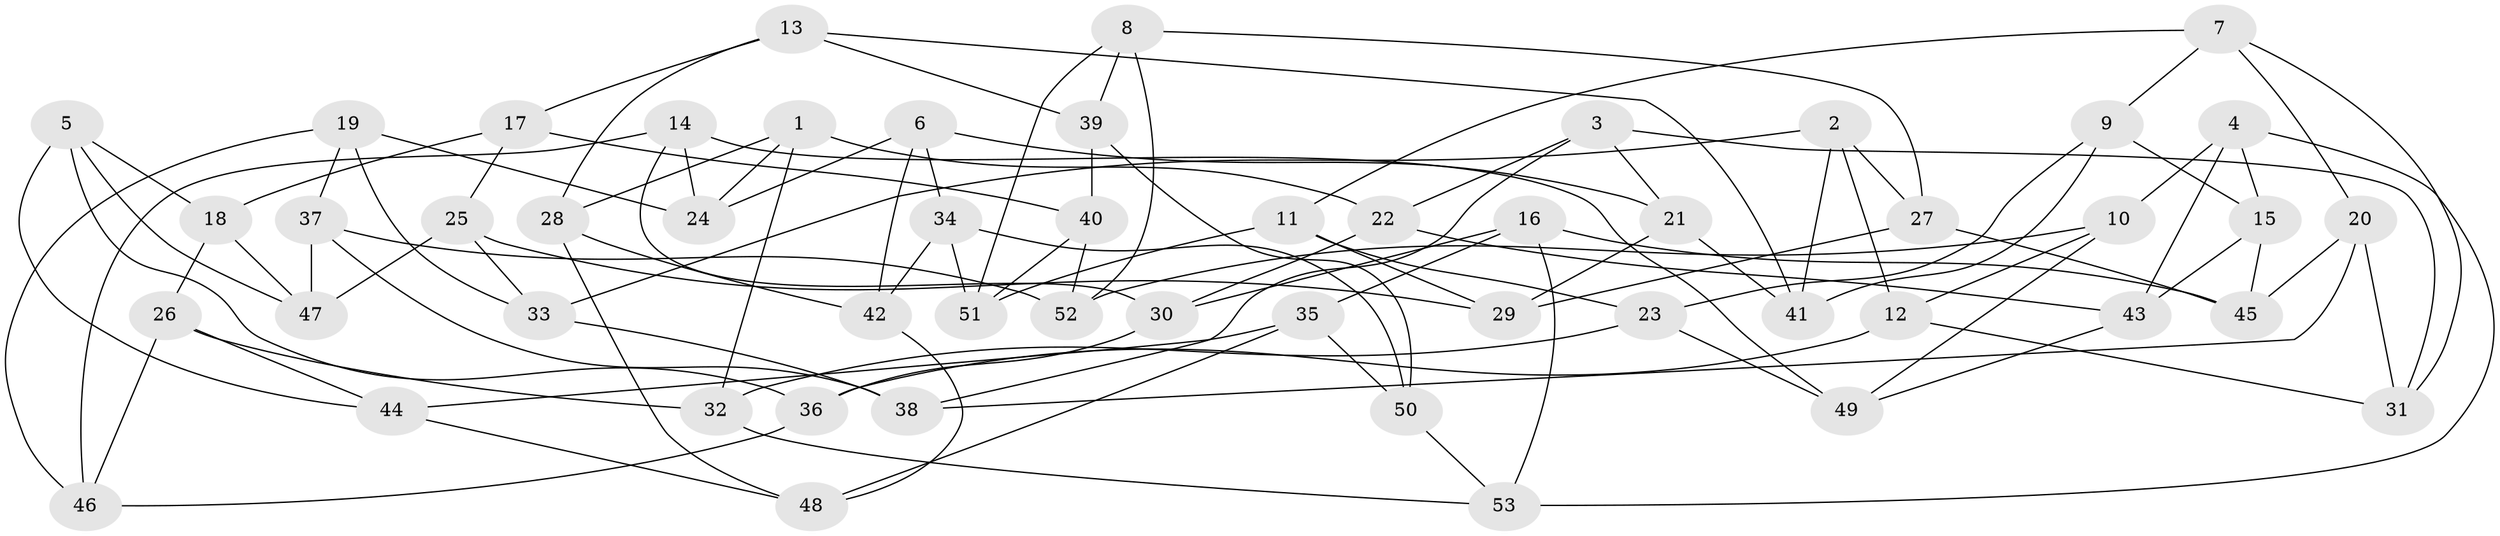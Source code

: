 // coarse degree distribution, {6: 0.5, 4: 0.3125, 5: 0.15625, 3: 0.03125}
// Generated by graph-tools (version 1.1) at 2025/52/02/27/25 19:52:29]
// undirected, 53 vertices, 106 edges
graph export_dot {
graph [start="1"]
  node [color=gray90,style=filled];
  1;
  2;
  3;
  4;
  5;
  6;
  7;
  8;
  9;
  10;
  11;
  12;
  13;
  14;
  15;
  16;
  17;
  18;
  19;
  20;
  21;
  22;
  23;
  24;
  25;
  26;
  27;
  28;
  29;
  30;
  31;
  32;
  33;
  34;
  35;
  36;
  37;
  38;
  39;
  40;
  41;
  42;
  43;
  44;
  45;
  46;
  47;
  48;
  49;
  50;
  51;
  52;
  53;
  1 -- 28;
  1 -- 22;
  1 -- 32;
  1 -- 24;
  2 -- 33;
  2 -- 12;
  2 -- 27;
  2 -- 41;
  3 -- 38;
  3 -- 21;
  3 -- 31;
  3 -- 22;
  4 -- 43;
  4 -- 53;
  4 -- 15;
  4 -- 10;
  5 -- 47;
  5 -- 18;
  5 -- 44;
  5 -- 36;
  6 -- 24;
  6 -- 42;
  6 -- 21;
  6 -- 34;
  7 -- 9;
  7 -- 11;
  7 -- 20;
  7 -- 31;
  8 -- 52;
  8 -- 27;
  8 -- 51;
  8 -- 39;
  9 -- 15;
  9 -- 23;
  9 -- 41;
  10 -- 12;
  10 -- 52;
  10 -- 49;
  11 -- 51;
  11 -- 23;
  11 -- 29;
  12 -- 31;
  12 -- 36;
  13 -- 17;
  13 -- 28;
  13 -- 41;
  13 -- 39;
  14 -- 46;
  14 -- 30;
  14 -- 49;
  14 -- 24;
  15 -- 43;
  15 -- 45;
  16 -- 53;
  16 -- 30;
  16 -- 35;
  16 -- 45;
  17 -- 18;
  17 -- 25;
  17 -- 40;
  18 -- 47;
  18 -- 26;
  19 -- 46;
  19 -- 24;
  19 -- 37;
  19 -- 33;
  20 -- 45;
  20 -- 38;
  20 -- 31;
  21 -- 41;
  21 -- 29;
  22 -- 30;
  22 -- 43;
  23 -- 49;
  23 -- 32;
  25 -- 33;
  25 -- 29;
  25 -- 47;
  26 -- 44;
  26 -- 46;
  26 -- 32;
  27 -- 45;
  27 -- 29;
  28 -- 48;
  28 -- 42;
  30 -- 36;
  32 -- 53;
  33 -- 38;
  34 -- 42;
  34 -- 51;
  34 -- 50;
  35 -- 48;
  35 -- 44;
  35 -- 50;
  36 -- 46;
  37 -- 38;
  37 -- 52;
  37 -- 47;
  39 -- 40;
  39 -- 50;
  40 -- 51;
  40 -- 52;
  42 -- 48;
  43 -- 49;
  44 -- 48;
  50 -- 53;
}
